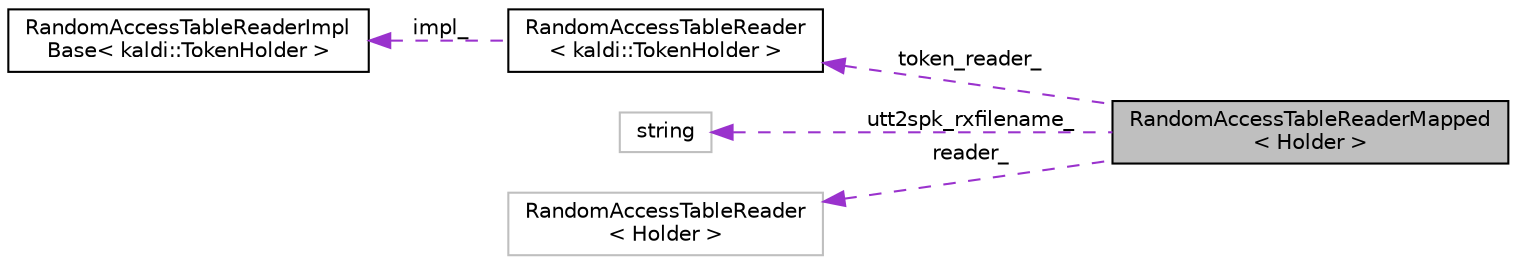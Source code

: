 digraph "RandomAccessTableReaderMapped&lt; Holder &gt;"
{
  edge [fontname="Helvetica",fontsize="10",labelfontname="Helvetica",labelfontsize="10"];
  node [fontname="Helvetica",fontsize="10",shape=record];
  rankdir="LR";
  Node1 [label="RandomAccessTableReaderMapped\l\< Holder \>",height=0.2,width=0.4,color="black", fillcolor="grey75", style="filled", fontcolor="black"];
  Node2 -> Node1 [dir="back",color="darkorchid3",fontsize="10",style="dashed",label=" token_reader_" ,fontname="Helvetica"];
  Node2 [label="RandomAccessTableReader\l\< kaldi::TokenHolder \>",height=0.2,width=0.4,color="black", fillcolor="white", style="filled",URL="$classkaldi_1_1RandomAccessTableReader.html"];
  Node3 -> Node2 [dir="back",color="darkorchid3",fontsize="10",style="dashed",label=" impl_" ,fontname="Helvetica"];
  Node3 [label="RandomAccessTableReaderImpl\lBase\< kaldi::TokenHolder \>",height=0.2,width=0.4,color="black", fillcolor="white", style="filled",URL="$classkaldi_1_1RandomAccessTableReaderImplBase.html"];
  Node4 -> Node1 [dir="back",color="darkorchid3",fontsize="10",style="dashed",label=" utt2spk_rxfilename_" ,fontname="Helvetica"];
  Node4 [label="string",height=0.2,width=0.4,color="grey75", fillcolor="white", style="filled"];
  Node5 -> Node1 [dir="back",color="darkorchid3",fontsize="10",style="dashed",label=" reader_" ,fontname="Helvetica"];
  Node5 [label="RandomAccessTableReader\l\< Holder \>",height=0.2,width=0.4,color="grey75", fillcolor="white", style="filled"];
}
